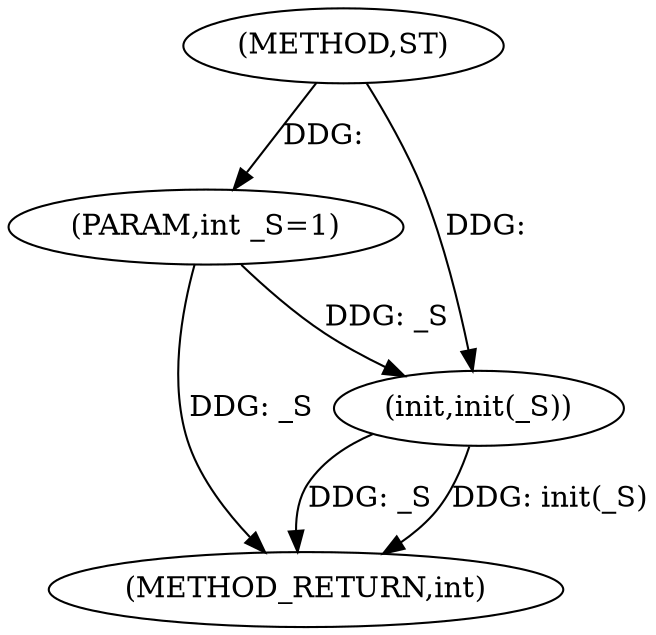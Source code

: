 digraph "ST" {  
"1000217" [label = "(METHOD,ST)" ]
"1000222" [label = "(METHOD_RETURN,int)" ]
"1000218" [label = "(PARAM,int _S=1)" ]
"1000220" [label = "(init,init(_S))" ]
  "1000218" -> "1000222"  [ label = "DDG: _S"] 
  "1000220" -> "1000222"  [ label = "DDG: _S"] 
  "1000220" -> "1000222"  [ label = "DDG: init(_S)"] 
  "1000217" -> "1000218"  [ label = "DDG: "] 
  "1000218" -> "1000220"  [ label = "DDG: _S"] 
  "1000217" -> "1000220"  [ label = "DDG: "] 
}
